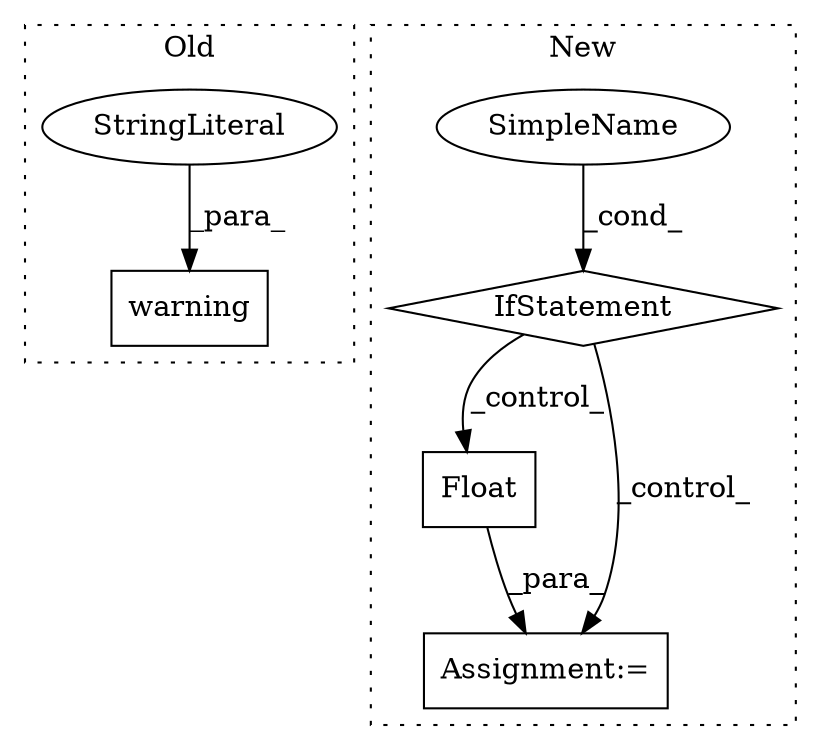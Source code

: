 digraph G {
subgraph cluster0 {
1 [label="warning" a="32" s="10507,10552" l="8,1" shape="box"];
5 [label="StringLiteral" a="45" s="10515" l="37" shape="ellipse"];
label = "Old";
style="dotted";
}
subgraph cluster1 {
2 [label="Float" a="32" s="10278" l="7" shape="box"];
3 [label="IfStatement" a="25" s="10212,10244" l="4,2" shape="diamond"];
4 [label="SimpleName" a="42" s="" l="" shape="ellipse"];
6 [label="Assignment:=" a="7" s="10265" l="1" shape="box"];
label = "New";
style="dotted";
}
2 -> 6 [label="_para_"];
3 -> 2 [label="_control_"];
3 -> 6 [label="_control_"];
4 -> 3 [label="_cond_"];
5 -> 1 [label="_para_"];
}